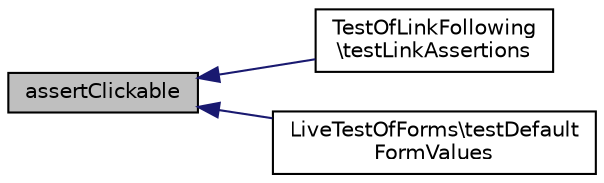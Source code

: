 digraph "assertClickable"
{
  edge [fontname="Helvetica",fontsize="10",labelfontname="Helvetica",labelfontsize="10"];
  node [fontname="Helvetica",fontsize="10",shape=record];
  rankdir="LR";
  Node1 [label="assertClickable",height=0.2,width=0.4,color="black", fillcolor="grey75", style="filled" fontcolor="black"];
  Node1 -> Node2 [dir="back",color="midnightblue",fontsize="10",style="solid",fontname="Helvetica"];
  Node2 [label="TestOfLinkFollowing\l\\testLinkAssertions",height=0.2,width=0.4,color="black", fillcolor="white", style="filled",URL="$class_test_of_link_following.html#a5fdc41ebf5757b97b458bac5d0a4f624"];
  Node1 -> Node3 [dir="back",color="midnightblue",fontsize="10",style="solid",fontname="Helvetica"];
  Node3 [label="LiveTestOfForms\\testDefault\lFormValues",height=0.2,width=0.4,color="black", fillcolor="white", style="filled",URL="$class_live_test_of_forms.html#a771a7175f0a958aafaf7937189d8205f"];
}
